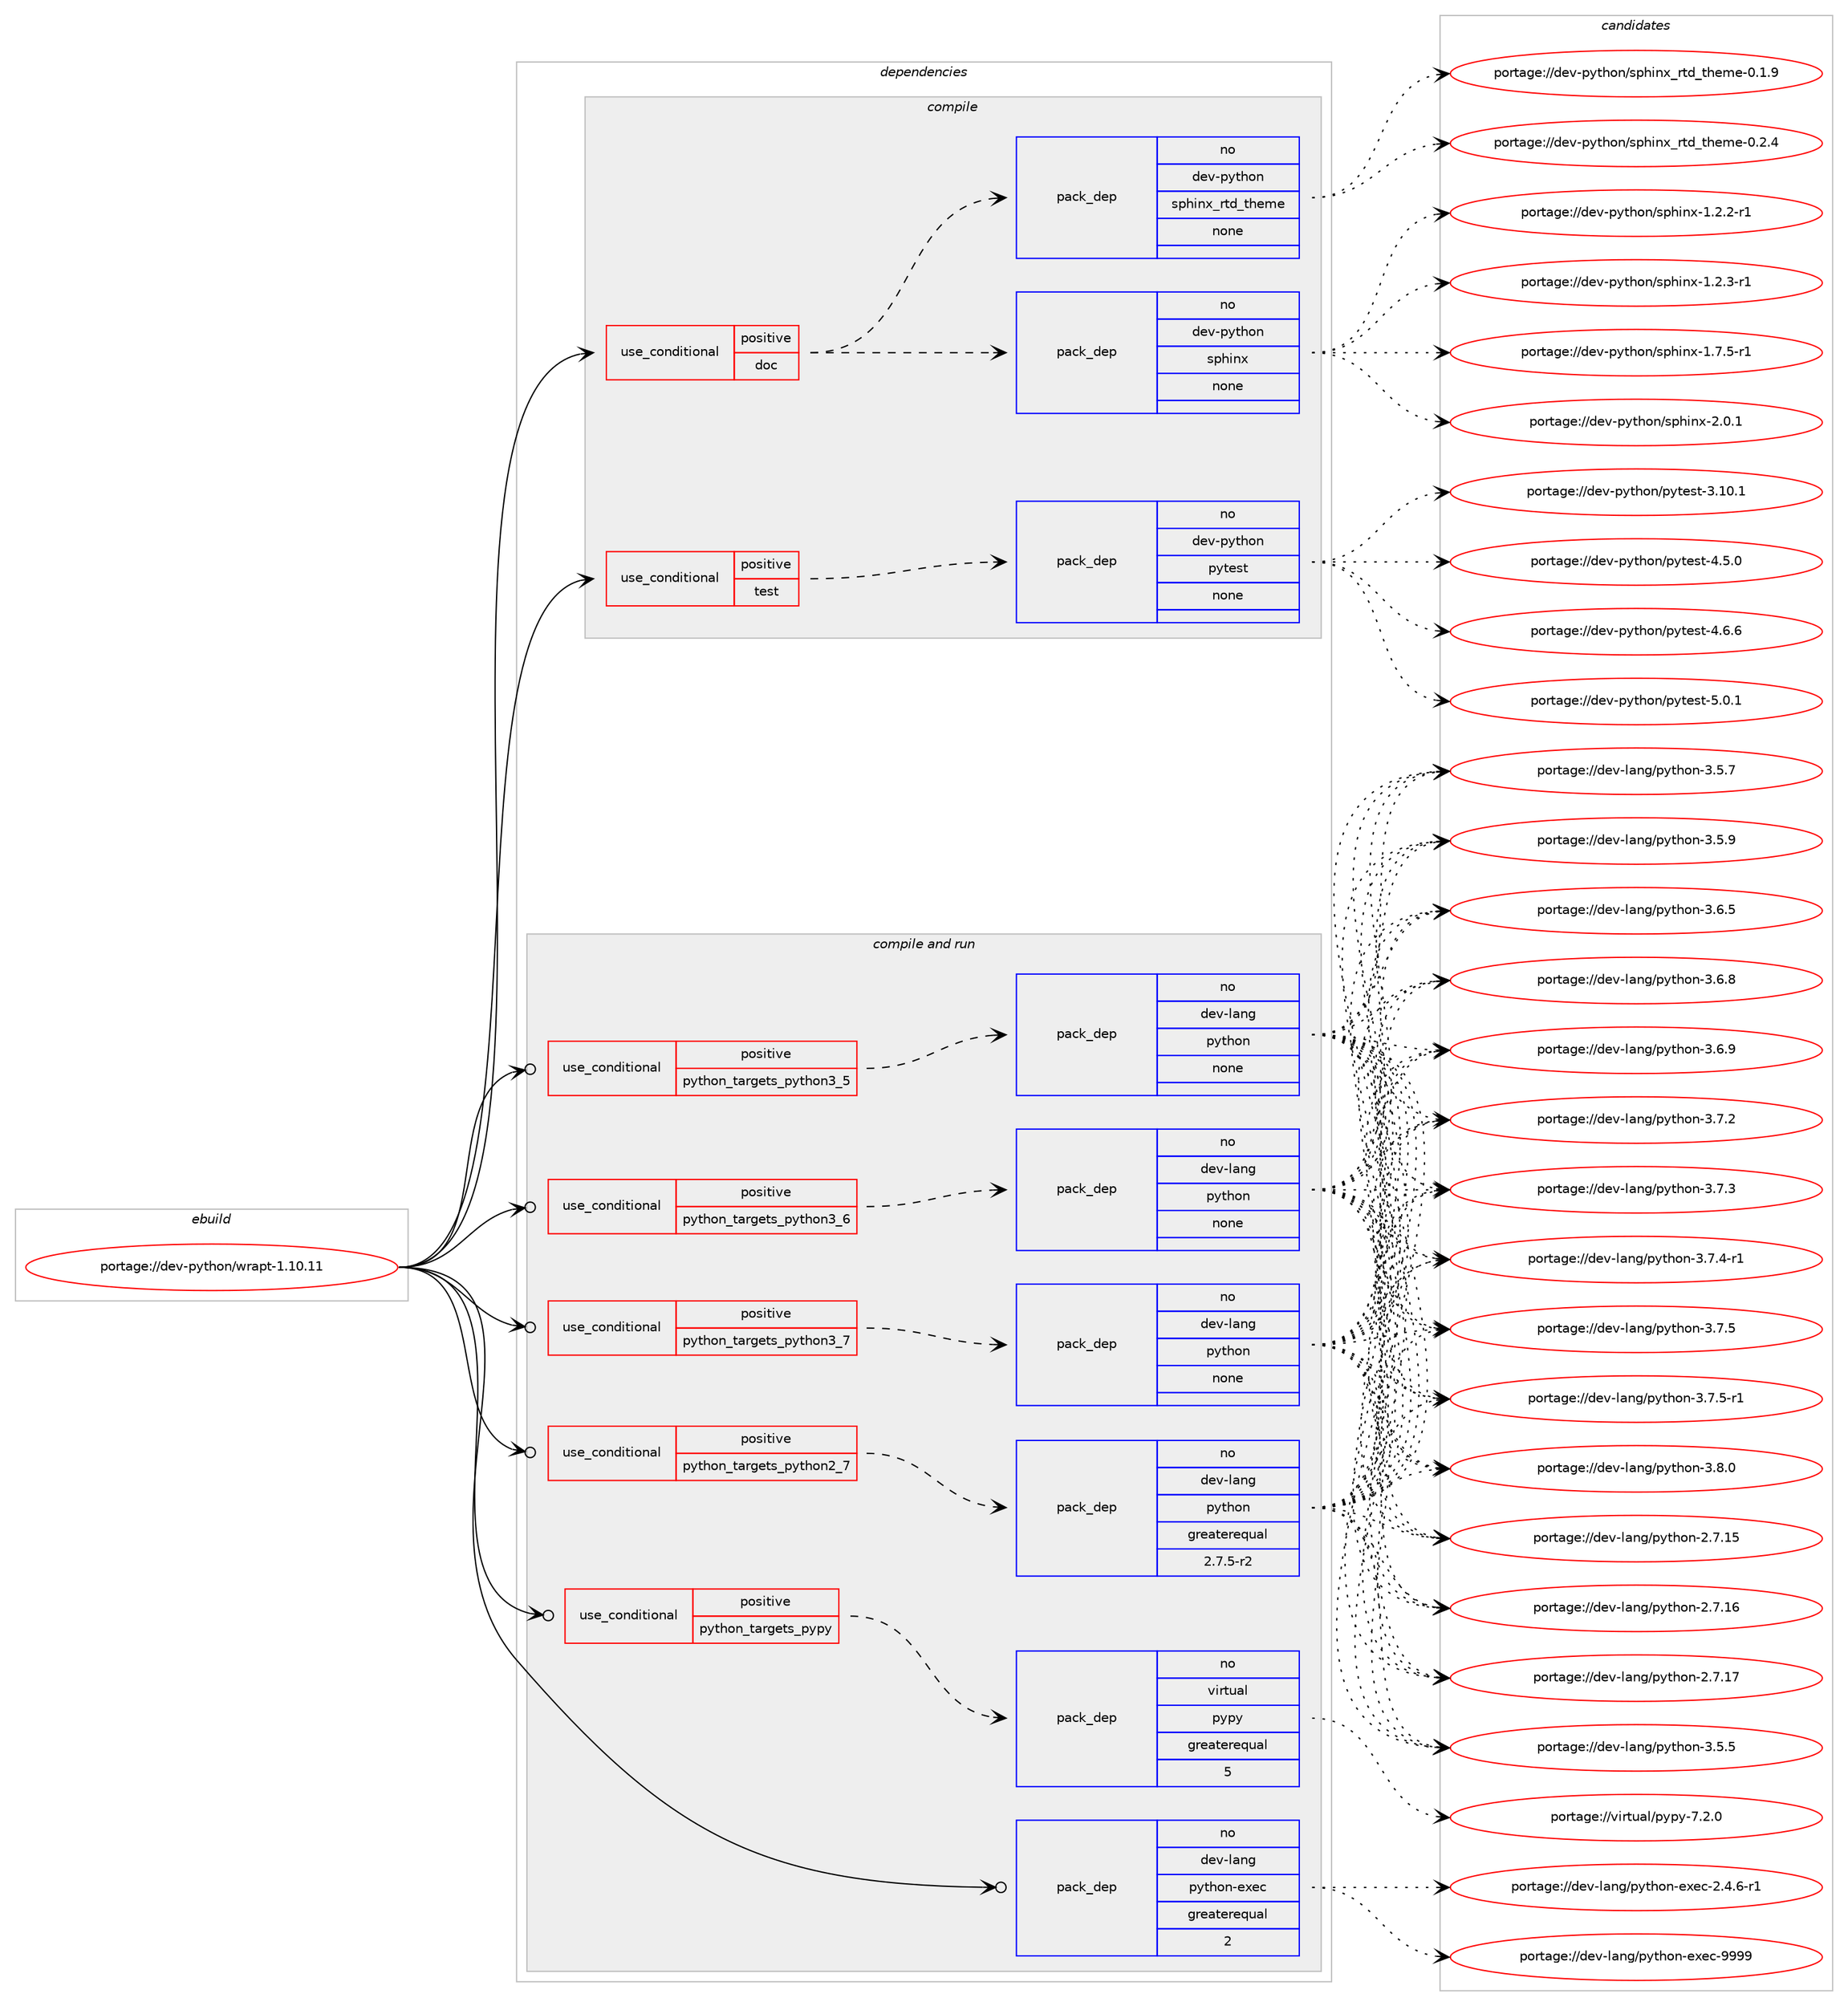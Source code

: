 digraph prolog {

# *************
# Graph options
# *************

newrank=true;
concentrate=true;
compound=true;
graph [rankdir=LR,fontname=Helvetica,fontsize=10,ranksep=1.5];#, ranksep=2.5, nodesep=0.2];
edge  [arrowhead=vee];
node  [fontname=Helvetica,fontsize=10];

# **********
# The ebuild
# **********

subgraph cluster_leftcol {
color=gray;
rank=same;
label=<<i>ebuild</i>>;
id [label="portage://dev-python/wrapt-1.10.11", color=red, width=4, href="../dev-python/wrapt-1.10.11.svg"];
}

# ****************
# The dependencies
# ****************

subgraph cluster_midcol {
color=gray;
label=<<i>dependencies</i>>;
subgraph cluster_compile {
fillcolor="#eeeeee";
style=filled;
label=<<i>compile</i>>;
subgraph cond40823 {
dependency179120 [label=<<TABLE BORDER="0" CELLBORDER="1" CELLSPACING="0" CELLPADDING="4"><TR><TD ROWSPAN="3" CELLPADDING="10">use_conditional</TD></TR><TR><TD>positive</TD></TR><TR><TD>doc</TD></TR></TABLE>>, shape=none, color=red];
subgraph pack134886 {
dependency179121 [label=<<TABLE BORDER="0" CELLBORDER="1" CELLSPACING="0" CELLPADDING="4" WIDTH="220"><TR><TD ROWSPAN="6" CELLPADDING="30">pack_dep</TD></TR><TR><TD WIDTH="110">no</TD></TR><TR><TD>dev-python</TD></TR><TR><TD>sphinx</TD></TR><TR><TD>none</TD></TR><TR><TD></TD></TR></TABLE>>, shape=none, color=blue];
}
dependency179120:e -> dependency179121:w [weight=20,style="dashed",arrowhead="vee"];
subgraph pack134887 {
dependency179122 [label=<<TABLE BORDER="0" CELLBORDER="1" CELLSPACING="0" CELLPADDING="4" WIDTH="220"><TR><TD ROWSPAN="6" CELLPADDING="30">pack_dep</TD></TR><TR><TD WIDTH="110">no</TD></TR><TR><TD>dev-python</TD></TR><TR><TD>sphinx_rtd_theme</TD></TR><TR><TD>none</TD></TR><TR><TD></TD></TR></TABLE>>, shape=none, color=blue];
}
dependency179120:e -> dependency179122:w [weight=20,style="dashed",arrowhead="vee"];
}
id:e -> dependency179120:w [weight=20,style="solid",arrowhead="vee"];
subgraph cond40824 {
dependency179123 [label=<<TABLE BORDER="0" CELLBORDER="1" CELLSPACING="0" CELLPADDING="4"><TR><TD ROWSPAN="3" CELLPADDING="10">use_conditional</TD></TR><TR><TD>positive</TD></TR><TR><TD>test</TD></TR></TABLE>>, shape=none, color=red];
subgraph pack134888 {
dependency179124 [label=<<TABLE BORDER="0" CELLBORDER="1" CELLSPACING="0" CELLPADDING="4" WIDTH="220"><TR><TD ROWSPAN="6" CELLPADDING="30">pack_dep</TD></TR><TR><TD WIDTH="110">no</TD></TR><TR><TD>dev-python</TD></TR><TR><TD>pytest</TD></TR><TR><TD>none</TD></TR><TR><TD></TD></TR></TABLE>>, shape=none, color=blue];
}
dependency179123:e -> dependency179124:w [weight=20,style="dashed",arrowhead="vee"];
}
id:e -> dependency179123:w [weight=20,style="solid",arrowhead="vee"];
}
subgraph cluster_compileandrun {
fillcolor="#eeeeee";
style=filled;
label=<<i>compile and run</i>>;
subgraph cond40825 {
dependency179125 [label=<<TABLE BORDER="0" CELLBORDER="1" CELLSPACING="0" CELLPADDING="4"><TR><TD ROWSPAN="3" CELLPADDING="10">use_conditional</TD></TR><TR><TD>positive</TD></TR><TR><TD>python_targets_pypy</TD></TR></TABLE>>, shape=none, color=red];
subgraph pack134889 {
dependency179126 [label=<<TABLE BORDER="0" CELLBORDER="1" CELLSPACING="0" CELLPADDING="4" WIDTH="220"><TR><TD ROWSPAN="6" CELLPADDING="30">pack_dep</TD></TR><TR><TD WIDTH="110">no</TD></TR><TR><TD>virtual</TD></TR><TR><TD>pypy</TD></TR><TR><TD>greaterequal</TD></TR><TR><TD>5</TD></TR></TABLE>>, shape=none, color=blue];
}
dependency179125:e -> dependency179126:w [weight=20,style="dashed",arrowhead="vee"];
}
id:e -> dependency179125:w [weight=20,style="solid",arrowhead="odotvee"];
subgraph cond40826 {
dependency179127 [label=<<TABLE BORDER="0" CELLBORDER="1" CELLSPACING="0" CELLPADDING="4"><TR><TD ROWSPAN="3" CELLPADDING="10">use_conditional</TD></TR><TR><TD>positive</TD></TR><TR><TD>python_targets_python2_7</TD></TR></TABLE>>, shape=none, color=red];
subgraph pack134890 {
dependency179128 [label=<<TABLE BORDER="0" CELLBORDER="1" CELLSPACING="0" CELLPADDING="4" WIDTH="220"><TR><TD ROWSPAN="6" CELLPADDING="30">pack_dep</TD></TR><TR><TD WIDTH="110">no</TD></TR><TR><TD>dev-lang</TD></TR><TR><TD>python</TD></TR><TR><TD>greaterequal</TD></TR><TR><TD>2.7.5-r2</TD></TR></TABLE>>, shape=none, color=blue];
}
dependency179127:e -> dependency179128:w [weight=20,style="dashed",arrowhead="vee"];
}
id:e -> dependency179127:w [weight=20,style="solid",arrowhead="odotvee"];
subgraph cond40827 {
dependency179129 [label=<<TABLE BORDER="0" CELLBORDER="1" CELLSPACING="0" CELLPADDING="4"><TR><TD ROWSPAN="3" CELLPADDING="10">use_conditional</TD></TR><TR><TD>positive</TD></TR><TR><TD>python_targets_python3_5</TD></TR></TABLE>>, shape=none, color=red];
subgraph pack134891 {
dependency179130 [label=<<TABLE BORDER="0" CELLBORDER="1" CELLSPACING="0" CELLPADDING="4" WIDTH="220"><TR><TD ROWSPAN="6" CELLPADDING="30">pack_dep</TD></TR><TR><TD WIDTH="110">no</TD></TR><TR><TD>dev-lang</TD></TR><TR><TD>python</TD></TR><TR><TD>none</TD></TR><TR><TD></TD></TR></TABLE>>, shape=none, color=blue];
}
dependency179129:e -> dependency179130:w [weight=20,style="dashed",arrowhead="vee"];
}
id:e -> dependency179129:w [weight=20,style="solid",arrowhead="odotvee"];
subgraph cond40828 {
dependency179131 [label=<<TABLE BORDER="0" CELLBORDER="1" CELLSPACING="0" CELLPADDING="4"><TR><TD ROWSPAN="3" CELLPADDING="10">use_conditional</TD></TR><TR><TD>positive</TD></TR><TR><TD>python_targets_python3_6</TD></TR></TABLE>>, shape=none, color=red];
subgraph pack134892 {
dependency179132 [label=<<TABLE BORDER="0" CELLBORDER="1" CELLSPACING="0" CELLPADDING="4" WIDTH="220"><TR><TD ROWSPAN="6" CELLPADDING="30">pack_dep</TD></TR><TR><TD WIDTH="110">no</TD></TR><TR><TD>dev-lang</TD></TR><TR><TD>python</TD></TR><TR><TD>none</TD></TR><TR><TD></TD></TR></TABLE>>, shape=none, color=blue];
}
dependency179131:e -> dependency179132:w [weight=20,style="dashed",arrowhead="vee"];
}
id:e -> dependency179131:w [weight=20,style="solid",arrowhead="odotvee"];
subgraph cond40829 {
dependency179133 [label=<<TABLE BORDER="0" CELLBORDER="1" CELLSPACING="0" CELLPADDING="4"><TR><TD ROWSPAN="3" CELLPADDING="10">use_conditional</TD></TR><TR><TD>positive</TD></TR><TR><TD>python_targets_python3_7</TD></TR></TABLE>>, shape=none, color=red];
subgraph pack134893 {
dependency179134 [label=<<TABLE BORDER="0" CELLBORDER="1" CELLSPACING="0" CELLPADDING="4" WIDTH="220"><TR><TD ROWSPAN="6" CELLPADDING="30">pack_dep</TD></TR><TR><TD WIDTH="110">no</TD></TR><TR><TD>dev-lang</TD></TR><TR><TD>python</TD></TR><TR><TD>none</TD></TR><TR><TD></TD></TR></TABLE>>, shape=none, color=blue];
}
dependency179133:e -> dependency179134:w [weight=20,style="dashed",arrowhead="vee"];
}
id:e -> dependency179133:w [weight=20,style="solid",arrowhead="odotvee"];
subgraph pack134894 {
dependency179135 [label=<<TABLE BORDER="0" CELLBORDER="1" CELLSPACING="0" CELLPADDING="4" WIDTH="220"><TR><TD ROWSPAN="6" CELLPADDING="30">pack_dep</TD></TR><TR><TD WIDTH="110">no</TD></TR><TR><TD>dev-lang</TD></TR><TR><TD>python-exec</TD></TR><TR><TD>greaterequal</TD></TR><TR><TD>2</TD></TR></TABLE>>, shape=none, color=blue];
}
id:e -> dependency179135:w [weight=20,style="solid",arrowhead="odotvee"];
}
subgraph cluster_run {
fillcolor="#eeeeee";
style=filled;
label=<<i>run</i>>;
}
}

# **************
# The candidates
# **************

subgraph cluster_choices {
rank=same;
color=gray;
label=<<i>candidates</i>>;

subgraph choice134886 {
color=black;
nodesep=1;
choiceportage10010111845112121116104111110471151121041051101204549465046504511449 [label="portage://dev-python/sphinx-1.2.2-r1", color=red, width=4,href="../dev-python/sphinx-1.2.2-r1.svg"];
choiceportage10010111845112121116104111110471151121041051101204549465046514511449 [label="portage://dev-python/sphinx-1.2.3-r1", color=red, width=4,href="../dev-python/sphinx-1.2.3-r1.svg"];
choiceportage10010111845112121116104111110471151121041051101204549465546534511449 [label="portage://dev-python/sphinx-1.7.5-r1", color=red, width=4,href="../dev-python/sphinx-1.7.5-r1.svg"];
choiceportage1001011184511212111610411111047115112104105110120455046484649 [label="portage://dev-python/sphinx-2.0.1", color=red, width=4,href="../dev-python/sphinx-2.0.1.svg"];
dependency179121:e -> choiceportage10010111845112121116104111110471151121041051101204549465046504511449:w [style=dotted,weight="100"];
dependency179121:e -> choiceportage10010111845112121116104111110471151121041051101204549465046514511449:w [style=dotted,weight="100"];
dependency179121:e -> choiceportage10010111845112121116104111110471151121041051101204549465546534511449:w [style=dotted,weight="100"];
dependency179121:e -> choiceportage1001011184511212111610411111047115112104105110120455046484649:w [style=dotted,weight="100"];
}
subgraph choice134887 {
color=black;
nodesep=1;
choiceportage10010111845112121116104111110471151121041051101209511411610095116104101109101454846494657 [label="portage://dev-python/sphinx_rtd_theme-0.1.9", color=red, width=4,href="../dev-python/sphinx_rtd_theme-0.1.9.svg"];
choiceportage10010111845112121116104111110471151121041051101209511411610095116104101109101454846504652 [label="portage://dev-python/sphinx_rtd_theme-0.2.4", color=red, width=4,href="../dev-python/sphinx_rtd_theme-0.2.4.svg"];
dependency179122:e -> choiceportage10010111845112121116104111110471151121041051101209511411610095116104101109101454846494657:w [style=dotted,weight="100"];
dependency179122:e -> choiceportage10010111845112121116104111110471151121041051101209511411610095116104101109101454846504652:w [style=dotted,weight="100"];
}
subgraph choice134888 {
color=black;
nodesep=1;
choiceportage100101118451121211161041111104711212111610111511645514649484649 [label="portage://dev-python/pytest-3.10.1", color=red, width=4,href="../dev-python/pytest-3.10.1.svg"];
choiceportage1001011184511212111610411111047112121116101115116455246534648 [label="portage://dev-python/pytest-4.5.0", color=red, width=4,href="../dev-python/pytest-4.5.0.svg"];
choiceportage1001011184511212111610411111047112121116101115116455246544654 [label="portage://dev-python/pytest-4.6.6", color=red, width=4,href="../dev-python/pytest-4.6.6.svg"];
choiceportage1001011184511212111610411111047112121116101115116455346484649 [label="portage://dev-python/pytest-5.0.1", color=red, width=4,href="../dev-python/pytest-5.0.1.svg"];
dependency179124:e -> choiceportage100101118451121211161041111104711212111610111511645514649484649:w [style=dotted,weight="100"];
dependency179124:e -> choiceportage1001011184511212111610411111047112121116101115116455246534648:w [style=dotted,weight="100"];
dependency179124:e -> choiceportage1001011184511212111610411111047112121116101115116455246544654:w [style=dotted,weight="100"];
dependency179124:e -> choiceportage1001011184511212111610411111047112121116101115116455346484649:w [style=dotted,weight="100"];
}
subgraph choice134889 {
color=black;
nodesep=1;
choiceportage1181051141161179710847112121112121455546504648 [label="portage://virtual/pypy-7.2.0", color=red, width=4,href="../virtual/pypy-7.2.0.svg"];
dependency179126:e -> choiceportage1181051141161179710847112121112121455546504648:w [style=dotted,weight="100"];
}
subgraph choice134890 {
color=black;
nodesep=1;
choiceportage10010111845108971101034711212111610411111045504655464953 [label="portage://dev-lang/python-2.7.15", color=red, width=4,href="../dev-lang/python-2.7.15.svg"];
choiceportage10010111845108971101034711212111610411111045504655464954 [label="portage://dev-lang/python-2.7.16", color=red, width=4,href="../dev-lang/python-2.7.16.svg"];
choiceportage10010111845108971101034711212111610411111045504655464955 [label="portage://dev-lang/python-2.7.17", color=red, width=4,href="../dev-lang/python-2.7.17.svg"];
choiceportage100101118451089711010347112121116104111110455146534653 [label="portage://dev-lang/python-3.5.5", color=red, width=4,href="../dev-lang/python-3.5.5.svg"];
choiceportage100101118451089711010347112121116104111110455146534655 [label="portage://dev-lang/python-3.5.7", color=red, width=4,href="../dev-lang/python-3.5.7.svg"];
choiceportage100101118451089711010347112121116104111110455146534657 [label="portage://dev-lang/python-3.5.9", color=red, width=4,href="../dev-lang/python-3.5.9.svg"];
choiceportage100101118451089711010347112121116104111110455146544653 [label="portage://dev-lang/python-3.6.5", color=red, width=4,href="../dev-lang/python-3.6.5.svg"];
choiceportage100101118451089711010347112121116104111110455146544656 [label="portage://dev-lang/python-3.6.8", color=red, width=4,href="../dev-lang/python-3.6.8.svg"];
choiceportage100101118451089711010347112121116104111110455146544657 [label="portage://dev-lang/python-3.6.9", color=red, width=4,href="../dev-lang/python-3.6.9.svg"];
choiceportage100101118451089711010347112121116104111110455146554650 [label="portage://dev-lang/python-3.7.2", color=red, width=4,href="../dev-lang/python-3.7.2.svg"];
choiceportage100101118451089711010347112121116104111110455146554651 [label="portage://dev-lang/python-3.7.3", color=red, width=4,href="../dev-lang/python-3.7.3.svg"];
choiceportage1001011184510897110103471121211161041111104551465546524511449 [label="portage://dev-lang/python-3.7.4-r1", color=red, width=4,href="../dev-lang/python-3.7.4-r1.svg"];
choiceportage100101118451089711010347112121116104111110455146554653 [label="portage://dev-lang/python-3.7.5", color=red, width=4,href="../dev-lang/python-3.7.5.svg"];
choiceportage1001011184510897110103471121211161041111104551465546534511449 [label="portage://dev-lang/python-3.7.5-r1", color=red, width=4,href="../dev-lang/python-3.7.5-r1.svg"];
choiceportage100101118451089711010347112121116104111110455146564648 [label="portage://dev-lang/python-3.8.0", color=red, width=4,href="../dev-lang/python-3.8.0.svg"];
dependency179128:e -> choiceportage10010111845108971101034711212111610411111045504655464953:w [style=dotted,weight="100"];
dependency179128:e -> choiceportage10010111845108971101034711212111610411111045504655464954:w [style=dotted,weight="100"];
dependency179128:e -> choiceportage10010111845108971101034711212111610411111045504655464955:w [style=dotted,weight="100"];
dependency179128:e -> choiceportage100101118451089711010347112121116104111110455146534653:w [style=dotted,weight="100"];
dependency179128:e -> choiceportage100101118451089711010347112121116104111110455146534655:w [style=dotted,weight="100"];
dependency179128:e -> choiceportage100101118451089711010347112121116104111110455146534657:w [style=dotted,weight="100"];
dependency179128:e -> choiceportage100101118451089711010347112121116104111110455146544653:w [style=dotted,weight="100"];
dependency179128:e -> choiceportage100101118451089711010347112121116104111110455146544656:w [style=dotted,weight="100"];
dependency179128:e -> choiceportage100101118451089711010347112121116104111110455146544657:w [style=dotted,weight="100"];
dependency179128:e -> choiceportage100101118451089711010347112121116104111110455146554650:w [style=dotted,weight="100"];
dependency179128:e -> choiceportage100101118451089711010347112121116104111110455146554651:w [style=dotted,weight="100"];
dependency179128:e -> choiceportage1001011184510897110103471121211161041111104551465546524511449:w [style=dotted,weight="100"];
dependency179128:e -> choiceportage100101118451089711010347112121116104111110455146554653:w [style=dotted,weight="100"];
dependency179128:e -> choiceportage1001011184510897110103471121211161041111104551465546534511449:w [style=dotted,weight="100"];
dependency179128:e -> choiceportage100101118451089711010347112121116104111110455146564648:w [style=dotted,weight="100"];
}
subgraph choice134891 {
color=black;
nodesep=1;
choiceportage10010111845108971101034711212111610411111045504655464953 [label="portage://dev-lang/python-2.7.15", color=red, width=4,href="../dev-lang/python-2.7.15.svg"];
choiceportage10010111845108971101034711212111610411111045504655464954 [label="portage://dev-lang/python-2.7.16", color=red, width=4,href="../dev-lang/python-2.7.16.svg"];
choiceportage10010111845108971101034711212111610411111045504655464955 [label="portage://dev-lang/python-2.7.17", color=red, width=4,href="../dev-lang/python-2.7.17.svg"];
choiceportage100101118451089711010347112121116104111110455146534653 [label="portage://dev-lang/python-3.5.5", color=red, width=4,href="../dev-lang/python-3.5.5.svg"];
choiceportage100101118451089711010347112121116104111110455146534655 [label="portage://dev-lang/python-3.5.7", color=red, width=4,href="../dev-lang/python-3.5.7.svg"];
choiceportage100101118451089711010347112121116104111110455146534657 [label="portage://dev-lang/python-3.5.9", color=red, width=4,href="../dev-lang/python-3.5.9.svg"];
choiceportage100101118451089711010347112121116104111110455146544653 [label="portage://dev-lang/python-3.6.5", color=red, width=4,href="../dev-lang/python-3.6.5.svg"];
choiceportage100101118451089711010347112121116104111110455146544656 [label="portage://dev-lang/python-3.6.8", color=red, width=4,href="../dev-lang/python-3.6.8.svg"];
choiceportage100101118451089711010347112121116104111110455146544657 [label="portage://dev-lang/python-3.6.9", color=red, width=4,href="../dev-lang/python-3.6.9.svg"];
choiceportage100101118451089711010347112121116104111110455146554650 [label="portage://dev-lang/python-3.7.2", color=red, width=4,href="../dev-lang/python-3.7.2.svg"];
choiceportage100101118451089711010347112121116104111110455146554651 [label="portage://dev-lang/python-3.7.3", color=red, width=4,href="../dev-lang/python-3.7.3.svg"];
choiceportage1001011184510897110103471121211161041111104551465546524511449 [label="portage://dev-lang/python-3.7.4-r1", color=red, width=4,href="../dev-lang/python-3.7.4-r1.svg"];
choiceportage100101118451089711010347112121116104111110455146554653 [label="portage://dev-lang/python-3.7.5", color=red, width=4,href="../dev-lang/python-3.7.5.svg"];
choiceportage1001011184510897110103471121211161041111104551465546534511449 [label="portage://dev-lang/python-3.7.5-r1", color=red, width=4,href="../dev-lang/python-3.7.5-r1.svg"];
choiceportage100101118451089711010347112121116104111110455146564648 [label="portage://dev-lang/python-3.8.0", color=red, width=4,href="../dev-lang/python-3.8.0.svg"];
dependency179130:e -> choiceportage10010111845108971101034711212111610411111045504655464953:w [style=dotted,weight="100"];
dependency179130:e -> choiceportage10010111845108971101034711212111610411111045504655464954:w [style=dotted,weight="100"];
dependency179130:e -> choiceportage10010111845108971101034711212111610411111045504655464955:w [style=dotted,weight="100"];
dependency179130:e -> choiceportage100101118451089711010347112121116104111110455146534653:w [style=dotted,weight="100"];
dependency179130:e -> choiceportage100101118451089711010347112121116104111110455146534655:w [style=dotted,weight="100"];
dependency179130:e -> choiceportage100101118451089711010347112121116104111110455146534657:w [style=dotted,weight="100"];
dependency179130:e -> choiceportage100101118451089711010347112121116104111110455146544653:w [style=dotted,weight="100"];
dependency179130:e -> choiceportage100101118451089711010347112121116104111110455146544656:w [style=dotted,weight="100"];
dependency179130:e -> choiceportage100101118451089711010347112121116104111110455146544657:w [style=dotted,weight="100"];
dependency179130:e -> choiceportage100101118451089711010347112121116104111110455146554650:w [style=dotted,weight="100"];
dependency179130:e -> choiceportage100101118451089711010347112121116104111110455146554651:w [style=dotted,weight="100"];
dependency179130:e -> choiceportage1001011184510897110103471121211161041111104551465546524511449:w [style=dotted,weight="100"];
dependency179130:e -> choiceportage100101118451089711010347112121116104111110455146554653:w [style=dotted,weight="100"];
dependency179130:e -> choiceportage1001011184510897110103471121211161041111104551465546534511449:w [style=dotted,weight="100"];
dependency179130:e -> choiceportage100101118451089711010347112121116104111110455146564648:w [style=dotted,weight="100"];
}
subgraph choice134892 {
color=black;
nodesep=1;
choiceportage10010111845108971101034711212111610411111045504655464953 [label="portage://dev-lang/python-2.7.15", color=red, width=4,href="../dev-lang/python-2.7.15.svg"];
choiceportage10010111845108971101034711212111610411111045504655464954 [label="portage://dev-lang/python-2.7.16", color=red, width=4,href="../dev-lang/python-2.7.16.svg"];
choiceportage10010111845108971101034711212111610411111045504655464955 [label="portage://dev-lang/python-2.7.17", color=red, width=4,href="../dev-lang/python-2.7.17.svg"];
choiceportage100101118451089711010347112121116104111110455146534653 [label="portage://dev-lang/python-3.5.5", color=red, width=4,href="../dev-lang/python-3.5.5.svg"];
choiceportage100101118451089711010347112121116104111110455146534655 [label="portage://dev-lang/python-3.5.7", color=red, width=4,href="../dev-lang/python-3.5.7.svg"];
choiceportage100101118451089711010347112121116104111110455146534657 [label="portage://dev-lang/python-3.5.9", color=red, width=4,href="../dev-lang/python-3.5.9.svg"];
choiceportage100101118451089711010347112121116104111110455146544653 [label="portage://dev-lang/python-3.6.5", color=red, width=4,href="../dev-lang/python-3.6.5.svg"];
choiceportage100101118451089711010347112121116104111110455146544656 [label="portage://dev-lang/python-3.6.8", color=red, width=4,href="../dev-lang/python-3.6.8.svg"];
choiceportage100101118451089711010347112121116104111110455146544657 [label="portage://dev-lang/python-3.6.9", color=red, width=4,href="../dev-lang/python-3.6.9.svg"];
choiceportage100101118451089711010347112121116104111110455146554650 [label="portage://dev-lang/python-3.7.2", color=red, width=4,href="../dev-lang/python-3.7.2.svg"];
choiceportage100101118451089711010347112121116104111110455146554651 [label="portage://dev-lang/python-3.7.3", color=red, width=4,href="../dev-lang/python-3.7.3.svg"];
choiceportage1001011184510897110103471121211161041111104551465546524511449 [label="portage://dev-lang/python-3.7.4-r1", color=red, width=4,href="../dev-lang/python-3.7.4-r1.svg"];
choiceportage100101118451089711010347112121116104111110455146554653 [label="portage://dev-lang/python-3.7.5", color=red, width=4,href="../dev-lang/python-3.7.5.svg"];
choiceportage1001011184510897110103471121211161041111104551465546534511449 [label="portage://dev-lang/python-3.7.5-r1", color=red, width=4,href="../dev-lang/python-3.7.5-r1.svg"];
choiceportage100101118451089711010347112121116104111110455146564648 [label="portage://dev-lang/python-3.8.0", color=red, width=4,href="../dev-lang/python-3.8.0.svg"];
dependency179132:e -> choiceportage10010111845108971101034711212111610411111045504655464953:w [style=dotted,weight="100"];
dependency179132:e -> choiceportage10010111845108971101034711212111610411111045504655464954:w [style=dotted,weight="100"];
dependency179132:e -> choiceportage10010111845108971101034711212111610411111045504655464955:w [style=dotted,weight="100"];
dependency179132:e -> choiceportage100101118451089711010347112121116104111110455146534653:w [style=dotted,weight="100"];
dependency179132:e -> choiceportage100101118451089711010347112121116104111110455146534655:w [style=dotted,weight="100"];
dependency179132:e -> choiceportage100101118451089711010347112121116104111110455146534657:w [style=dotted,weight="100"];
dependency179132:e -> choiceportage100101118451089711010347112121116104111110455146544653:w [style=dotted,weight="100"];
dependency179132:e -> choiceportage100101118451089711010347112121116104111110455146544656:w [style=dotted,weight="100"];
dependency179132:e -> choiceportage100101118451089711010347112121116104111110455146544657:w [style=dotted,weight="100"];
dependency179132:e -> choiceportage100101118451089711010347112121116104111110455146554650:w [style=dotted,weight="100"];
dependency179132:e -> choiceportage100101118451089711010347112121116104111110455146554651:w [style=dotted,weight="100"];
dependency179132:e -> choiceportage1001011184510897110103471121211161041111104551465546524511449:w [style=dotted,weight="100"];
dependency179132:e -> choiceportage100101118451089711010347112121116104111110455146554653:w [style=dotted,weight="100"];
dependency179132:e -> choiceportage1001011184510897110103471121211161041111104551465546534511449:w [style=dotted,weight="100"];
dependency179132:e -> choiceportage100101118451089711010347112121116104111110455146564648:w [style=dotted,weight="100"];
}
subgraph choice134893 {
color=black;
nodesep=1;
choiceportage10010111845108971101034711212111610411111045504655464953 [label="portage://dev-lang/python-2.7.15", color=red, width=4,href="../dev-lang/python-2.7.15.svg"];
choiceportage10010111845108971101034711212111610411111045504655464954 [label="portage://dev-lang/python-2.7.16", color=red, width=4,href="../dev-lang/python-2.7.16.svg"];
choiceportage10010111845108971101034711212111610411111045504655464955 [label="portage://dev-lang/python-2.7.17", color=red, width=4,href="../dev-lang/python-2.7.17.svg"];
choiceportage100101118451089711010347112121116104111110455146534653 [label="portage://dev-lang/python-3.5.5", color=red, width=4,href="../dev-lang/python-3.5.5.svg"];
choiceportage100101118451089711010347112121116104111110455146534655 [label="portage://dev-lang/python-3.5.7", color=red, width=4,href="../dev-lang/python-3.5.7.svg"];
choiceportage100101118451089711010347112121116104111110455146534657 [label="portage://dev-lang/python-3.5.9", color=red, width=4,href="../dev-lang/python-3.5.9.svg"];
choiceportage100101118451089711010347112121116104111110455146544653 [label="portage://dev-lang/python-3.6.5", color=red, width=4,href="../dev-lang/python-3.6.5.svg"];
choiceportage100101118451089711010347112121116104111110455146544656 [label="portage://dev-lang/python-3.6.8", color=red, width=4,href="../dev-lang/python-3.6.8.svg"];
choiceportage100101118451089711010347112121116104111110455146544657 [label="portage://dev-lang/python-3.6.9", color=red, width=4,href="../dev-lang/python-3.6.9.svg"];
choiceportage100101118451089711010347112121116104111110455146554650 [label="portage://dev-lang/python-3.7.2", color=red, width=4,href="../dev-lang/python-3.7.2.svg"];
choiceportage100101118451089711010347112121116104111110455146554651 [label="portage://dev-lang/python-3.7.3", color=red, width=4,href="../dev-lang/python-3.7.3.svg"];
choiceportage1001011184510897110103471121211161041111104551465546524511449 [label="portage://dev-lang/python-3.7.4-r1", color=red, width=4,href="../dev-lang/python-3.7.4-r1.svg"];
choiceportage100101118451089711010347112121116104111110455146554653 [label="portage://dev-lang/python-3.7.5", color=red, width=4,href="../dev-lang/python-3.7.5.svg"];
choiceportage1001011184510897110103471121211161041111104551465546534511449 [label="portage://dev-lang/python-3.7.5-r1", color=red, width=4,href="../dev-lang/python-3.7.5-r1.svg"];
choiceportage100101118451089711010347112121116104111110455146564648 [label="portage://dev-lang/python-3.8.0", color=red, width=4,href="../dev-lang/python-3.8.0.svg"];
dependency179134:e -> choiceportage10010111845108971101034711212111610411111045504655464953:w [style=dotted,weight="100"];
dependency179134:e -> choiceportage10010111845108971101034711212111610411111045504655464954:w [style=dotted,weight="100"];
dependency179134:e -> choiceportage10010111845108971101034711212111610411111045504655464955:w [style=dotted,weight="100"];
dependency179134:e -> choiceportage100101118451089711010347112121116104111110455146534653:w [style=dotted,weight="100"];
dependency179134:e -> choiceportage100101118451089711010347112121116104111110455146534655:w [style=dotted,weight="100"];
dependency179134:e -> choiceportage100101118451089711010347112121116104111110455146534657:w [style=dotted,weight="100"];
dependency179134:e -> choiceportage100101118451089711010347112121116104111110455146544653:w [style=dotted,weight="100"];
dependency179134:e -> choiceportage100101118451089711010347112121116104111110455146544656:w [style=dotted,weight="100"];
dependency179134:e -> choiceportage100101118451089711010347112121116104111110455146544657:w [style=dotted,weight="100"];
dependency179134:e -> choiceportage100101118451089711010347112121116104111110455146554650:w [style=dotted,weight="100"];
dependency179134:e -> choiceportage100101118451089711010347112121116104111110455146554651:w [style=dotted,weight="100"];
dependency179134:e -> choiceportage1001011184510897110103471121211161041111104551465546524511449:w [style=dotted,weight="100"];
dependency179134:e -> choiceportage100101118451089711010347112121116104111110455146554653:w [style=dotted,weight="100"];
dependency179134:e -> choiceportage1001011184510897110103471121211161041111104551465546534511449:w [style=dotted,weight="100"];
dependency179134:e -> choiceportage100101118451089711010347112121116104111110455146564648:w [style=dotted,weight="100"];
}
subgraph choice134894 {
color=black;
nodesep=1;
choiceportage10010111845108971101034711212111610411111045101120101994550465246544511449 [label="portage://dev-lang/python-exec-2.4.6-r1", color=red, width=4,href="../dev-lang/python-exec-2.4.6-r1.svg"];
choiceportage10010111845108971101034711212111610411111045101120101994557575757 [label="portage://dev-lang/python-exec-9999", color=red, width=4,href="../dev-lang/python-exec-9999.svg"];
dependency179135:e -> choiceportage10010111845108971101034711212111610411111045101120101994550465246544511449:w [style=dotted,weight="100"];
dependency179135:e -> choiceportage10010111845108971101034711212111610411111045101120101994557575757:w [style=dotted,weight="100"];
}
}

}
